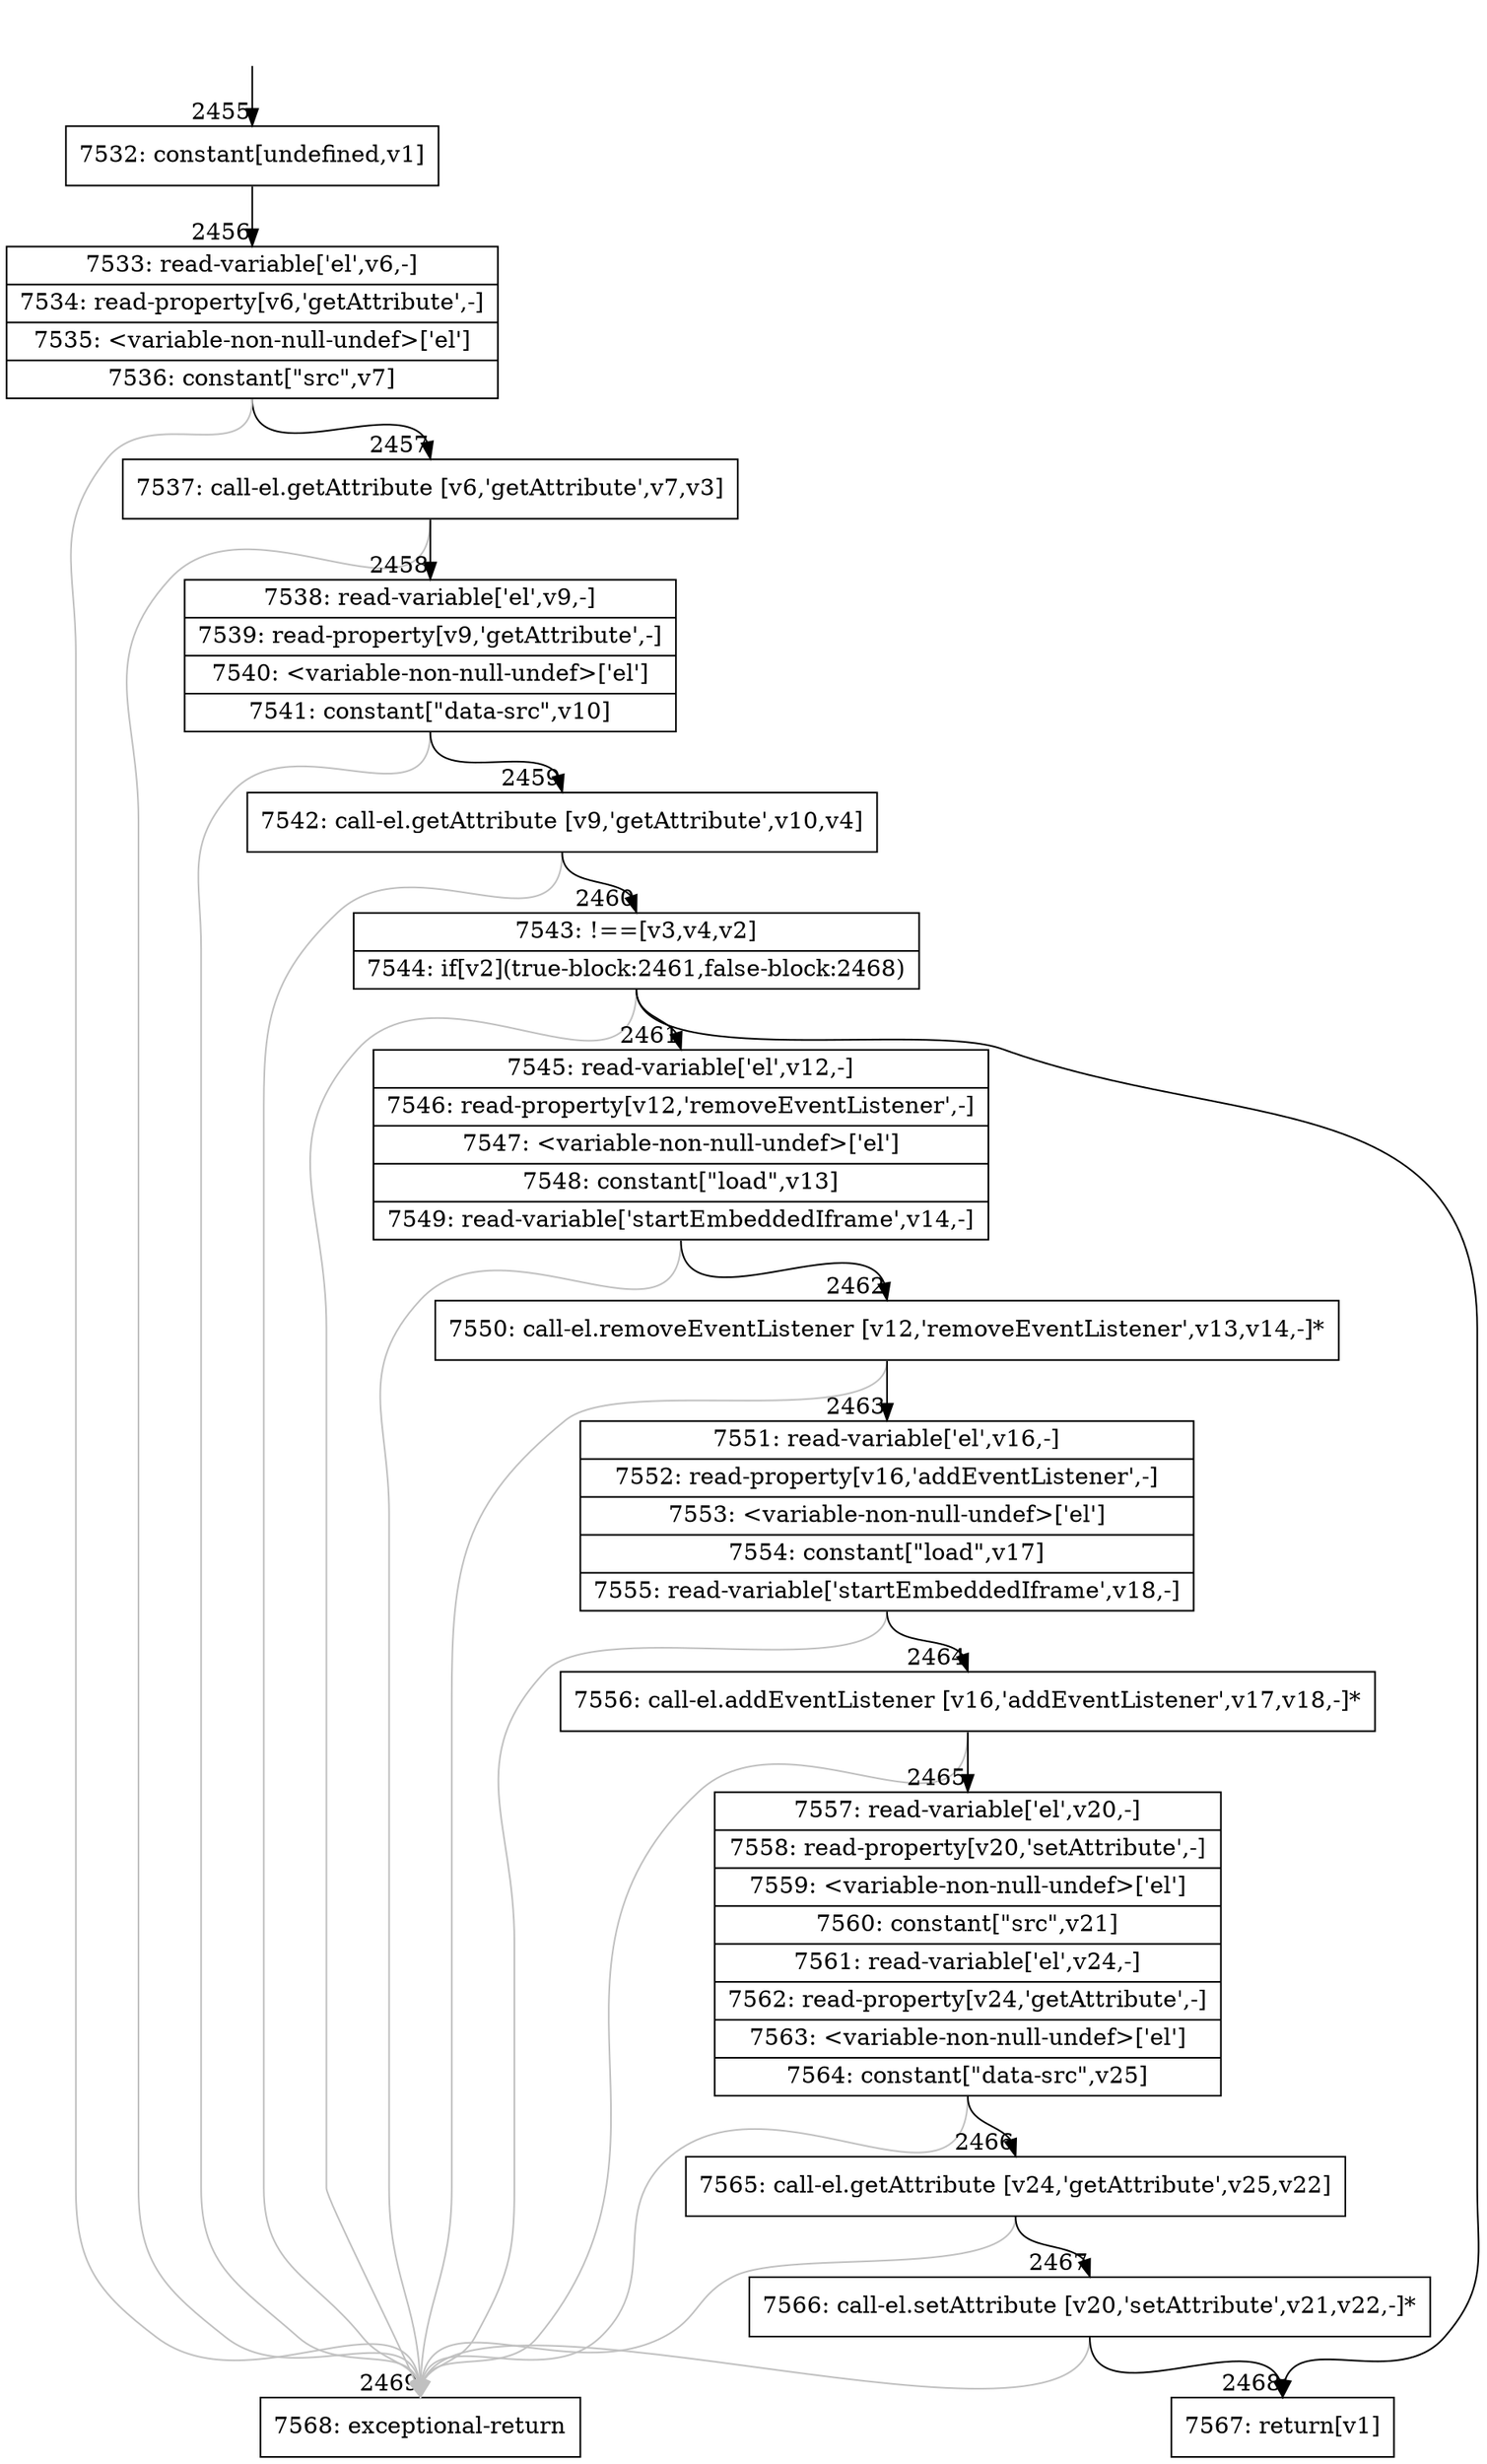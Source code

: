 digraph {
rankdir="TD"
BB_entry155[shape=none,label=""];
BB_entry155 -> BB2455 [tailport=s, headport=n, headlabel="    2455"]
BB2455 [shape=record label="{7532: constant[undefined,v1]}" ] 
BB2455 -> BB2456 [tailport=s, headport=n, headlabel="      2456"]
BB2456 [shape=record label="{7533: read-variable['el',v6,-]|7534: read-property[v6,'getAttribute',-]|7535: \<variable-non-null-undef\>['el']|7536: constant[\"src\",v7]}" ] 
BB2456 -> BB2457 [tailport=s, headport=n, headlabel="      2457"]
BB2456 -> BB2469 [tailport=s, headport=n, color=gray, headlabel="      2469"]
BB2457 [shape=record label="{7537: call-el.getAttribute [v6,'getAttribute',v7,v3]}" ] 
BB2457 -> BB2458 [tailport=s, headport=n, headlabel="      2458"]
BB2457 -> BB2469 [tailport=s, headport=n, color=gray]
BB2458 [shape=record label="{7538: read-variable['el',v9,-]|7539: read-property[v9,'getAttribute',-]|7540: \<variable-non-null-undef\>['el']|7541: constant[\"data-src\",v10]}" ] 
BB2458 -> BB2459 [tailport=s, headport=n, headlabel="      2459"]
BB2458 -> BB2469 [tailport=s, headport=n, color=gray]
BB2459 [shape=record label="{7542: call-el.getAttribute [v9,'getAttribute',v10,v4]}" ] 
BB2459 -> BB2460 [tailport=s, headport=n, headlabel="      2460"]
BB2459 -> BB2469 [tailport=s, headport=n, color=gray]
BB2460 [shape=record label="{7543: !==[v3,v4,v2]|7544: if[v2](true-block:2461,false-block:2468)}" ] 
BB2460 -> BB2461 [tailport=s, headport=n, headlabel="      2461"]
BB2460 -> BB2468 [tailport=s, headport=n, headlabel="      2468"]
BB2460 -> BB2469 [tailport=s, headport=n, color=gray]
BB2461 [shape=record label="{7545: read-variable['el',v12,-]|7546: read-property[v12,'removeEventListener',-]|7547: \<variable-non-null-undef\>['el']|7548: constant[\"load\",v13]|7549: read-variable['startEmbeddedIframe',v14,-]}" ] 
BB2461 -> BB2462 [tailport=s, headport=n, headlabel="      2462"]
BB2461 -> BB2469 [tailport=s, headport=n, color=gray]
BB2462 [shape=record label="{7550: call-el.removeEventListener [v12,'removeEventListener',v13,v14,-]*}" ] 
BB2462 -> BB2463 [tailport=s, headport=n, headlabel="      2463"]
BB2462 -> BB2469 [tailport=s, headport=n, color=gray]
BB2463 [shape=record label="{7551: read-variable['el',v16,-]|7552: read-property[v16,'addEventListener',-]|7553: \<variable-non-null-undef\>['el']|7554: constant[\"load\",v17]|7555: read-variable['startEmbeddedIframe',v18,-]}" ] 
BB2463 -> BB2464 [tailport=s, headport=n, headlabel="      2464"]
BB2463 -> BB2469 [tailport=s, headport=n, color=gray]
BB2464 [shape=record label="{7556: call-el.addEventListener [v16,'addEventListener',v17,v18,-]*}" ] 
BB2464 -> BB2465 [tailport=s, headport=n, headlabel="      2465"]
BB2464 -> BB2469 [tailport=s, headport=n, color=gray]
BB2465 [shape=record label="{7557: read-variable['el',v20,-]|7558: read-property[v20,'setAttribute',-]|7559: \<variable-non-null-undef\>['el']|7560: constant[\"src\",v21]|7561: read-variable['el',v24,-]|7562: read-property[v24,'getAttribute',-]|7563: \<variable-non-null-undef\>['el']|7564: constant[\"data-src\",v25]}" ] 
BB2465 -> BB2466 [tailport=s, headport=n, headlabel="      2466"]
BB2465 -> BB2469 [tailport=s, headport=n, color=gray]
BB2466 [shape=record label="{7565: call-el.getAttribute [v24,'getAttribute',v25,v22]}" ] 
BB2466 -> BB2467 [tailport=s, headport=n, headlabel="      2467"]
BB2466 -> BB2469 [tailport=s, headport=n, color=gray]
BB2467 [shape=record label="{7566: call-el.setAttribute [v20,'setAttribute',v21,v22,-]*}" ] 
BB2467 -> BB2468 [tailport=s, headport=n]
BB2467 -> BB2469 [tailport=s, headport=n, color=gray]
BB2468 [shape=record label="{7567: return[v1]}" ] 
BB2469 [shape=record label="{7568: exceptional-return}" ] 
//#$~ 2924
}
